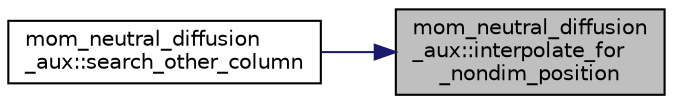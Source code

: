 digraph "mom_neutral_diffusion_aux::interpolate_for_nondim_position"
{
 // INTERACTIVE_SVG=YES
 // LATEX_PDF_SIZE
  edge [fontname="Helvetica",fontsize="10",labelfontname="Helvetica",labelfontsize="10"];
  node [fontname="Helvetica",fontsize="10",shape=record];
  rankdir="RL";
  Node1 [label="mom_neutral_diffusion\l_aux::interpolate_for\l_nondim_position",height=0.2,width=0.4,color="black", fillcolor="grey75", style="filled", fontcolor="black",tooltip="Returns the non-dimensional position between Pneg and Ppos where the interpolated density difference ..."];
  Node1 -> Node2 [dir="back",color="midnightblue",fontsize="10",style="solid",fontname="Helvetica"];
  Node2 [label="mom_neutral_diffusion\l_aux::search_other_column",height=0.2,width=0.4,color="black", fillcolor="white", style="filled",URL="$namespacemom__neutral__diffusion__aux.html#a3b24e0229747c2d8189cc64ea729b366",tooltip="Searches the \"other\" (searched) column for the position of the neutral surface."];
}
